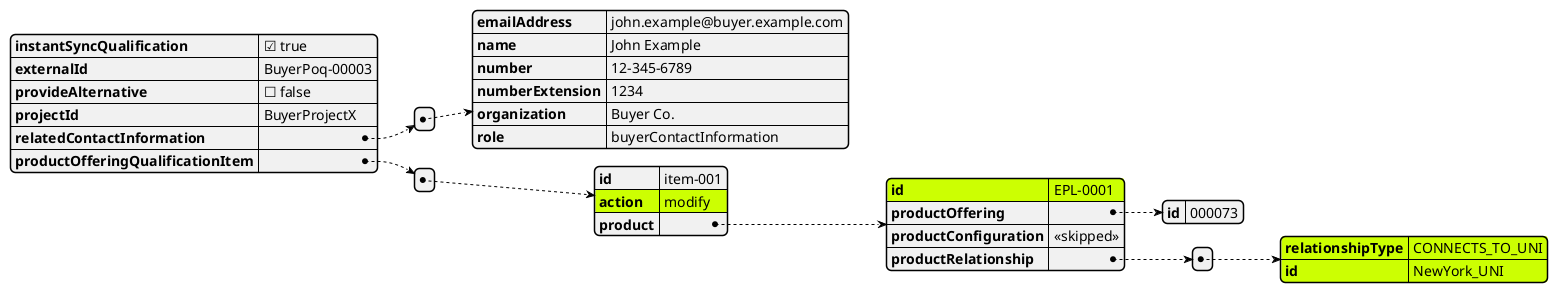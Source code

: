 @startjson
#highlight "productOfferingQualificationItem" / "0"/ "action"
#highlight "productOfferingQualificationItem" / "0"/ "product" / "id"
#highlight "productOfferingQualificationItem" / "0"/ "product" / "productRelationship" / "0" / "relationshipType"
#highlight "productOfferingQualificationItem" / "0"/ "product" / "productRelationship" / "0" / "id"


{
  "instantSyncQualification": true,
  "externalId": "BuyerPoq-00003",
  "provideAlternative": false,
  "projectId": "BuyerProjectX",
  "relatedContactInformation": [
    {
      "emailAddress": "john.example@buyer.example.com",
      "name": "John Example",
      "number": "12-345-6789",
      "numberExtension": "1234",
      "organization": "Buyer Co.",
      "role": "buyerContactInformation"
    }
  ],
  "productOfferingQualificationItem": [
    {
      "id": "item-001",
      "action": "modify",
      "product": {
        "id": "EPL-0001",
        "productOffering": {
          "id": "000073"
        },
        "productConfiguration": "<<skipped>>",
        "productRelationship": [
          {
            "relationshipType": "CONNECTS_TO_UNI",
            "id": "NewYork_UNI"
          }
        ]
      }
    }
  ]
}
@endjson
